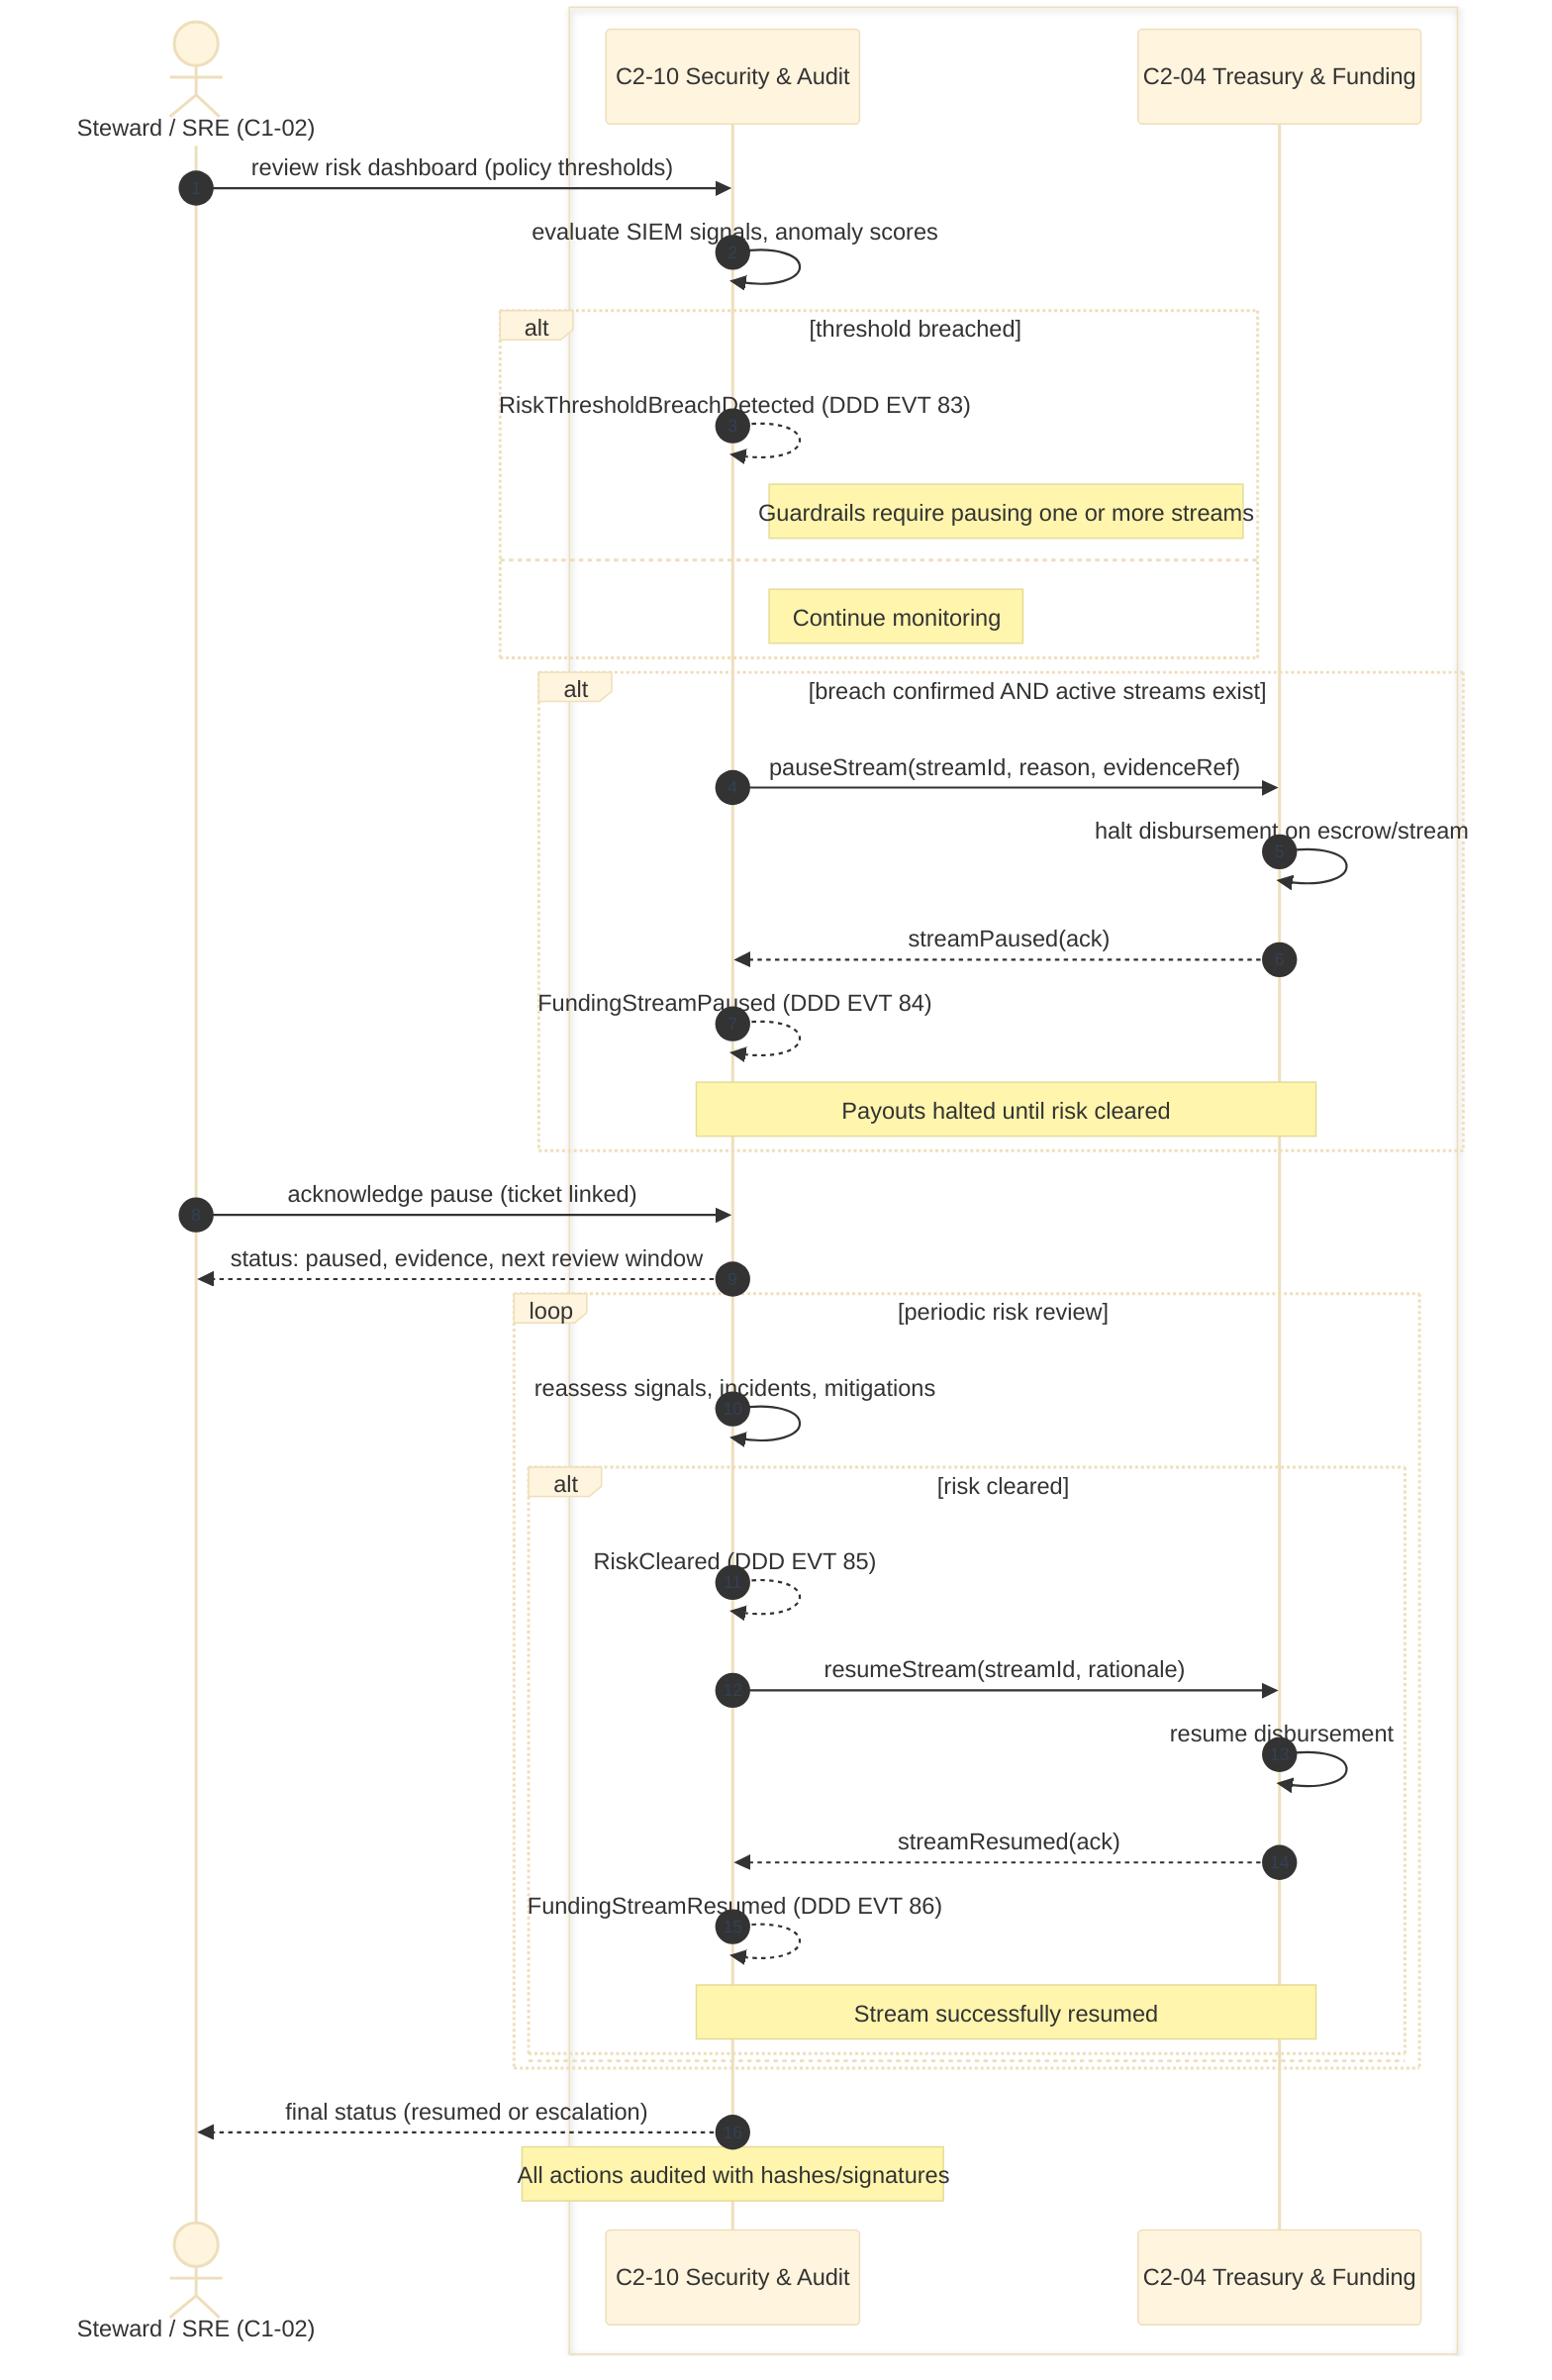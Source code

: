 %%{init: {'theme':'base','themeVariables':{ 'sequenceNumberColor':'#334155'}}}%%

sequenceDiagram
autonumber

actor S as Steward / SRE (C1-02)

box #ff8b00 Core Services
  participant SEC as C2-10 Security & Audit
  participant TRE as C2-04 Treasury & Funding
end

%% Detection
S ->> SEC: review risk dashboard (policy thresholds)
SEC ->> SEC: evaluate SIEM signals, anomaly scores

alt threshold breached
  SEC -->> SEC: RiskThresholdBreachDetected (DDD EVT 83)
  note right of SEC: Guardrails require pausing one or more streams

else
  note right of SEC: Continue monitoring

end

%% Pause flow
alt breach confirmed AND active streams exist
  SEC ->> TRE: pauseStream(streamId, reason, evidenceRef)
  TRE ->> TRE: halt disbursement on escrow/stream
  TRE -->> SEC: streamPaused(ack)
  SEC -->> SEC: FundingStreamPaused (DDD EVT 84)
  note over SEC,TRE: Payouts halted until risk cleared

end

%% Steward acknowledgement
S ->> SEC: acknowledge pause (ticket linked)
SEC -->> S: status: paused, evidence, next review window

%% Monitoring loop (risk review)
loop periodic risk review
  SEC ->> SEC: reassess signals, incidents, mitigations

  alt risk cleared
    SEC -->> SEC: RiskCleared (DDD EVT 85)
    SEC ->> TRE: resumeStream(streamId, rationale)
    TRE ->> TRE: resume disbursement
    TRE -->> SEC: streamResumed(ack)
    SEC -->> SEC: FundingStreamResumed (DDD EVT 86)
    note over SEC,TRE: Stream successfully resumed

else
  %% keep stream paused; retain evidence
end

end

%% Completion
SEC -->> S: final status (resumed or escalation)
note over SEC: All actions audited with hashes/signatures